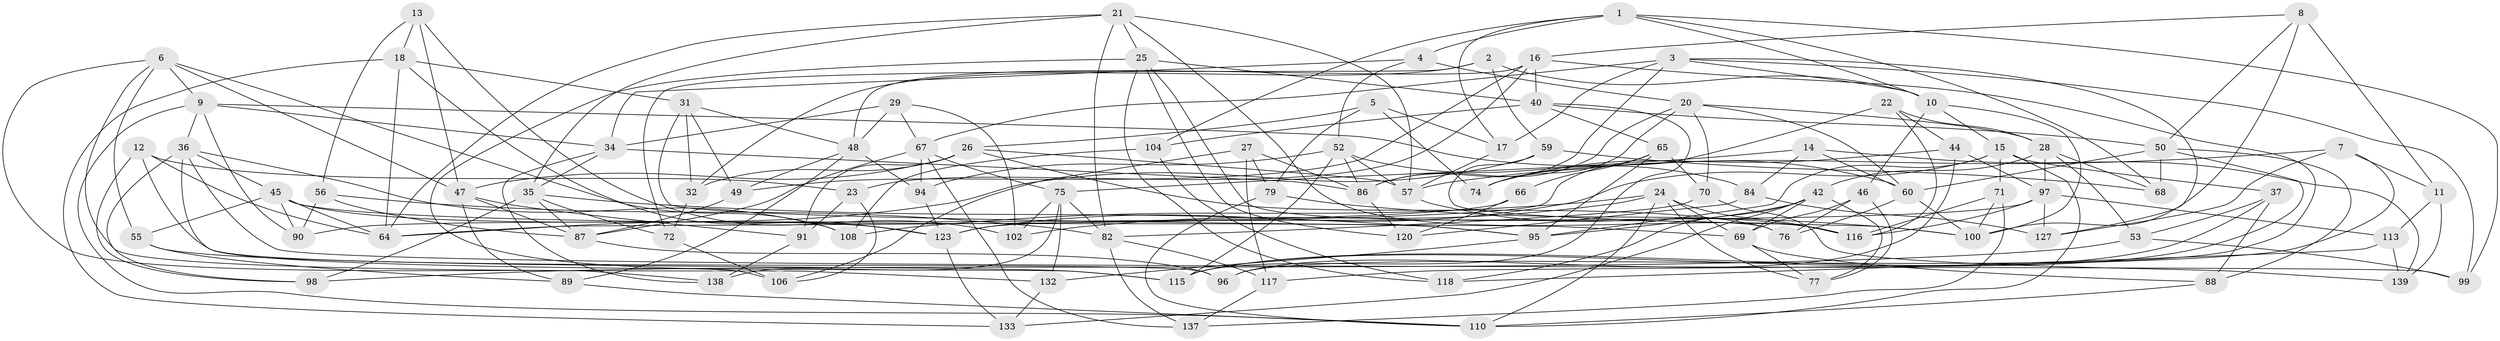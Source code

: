 // Generated by graph-tools (version 1.1) at 2025/24/03/03/25 07:24:23]
// undirected, 97 vertices, 234 edges
graph export_dot {
graph [start="1"]
  node [color=gray90,style=filled];
  1 [super="+125"];
  2;
  3 [super="+122"];
  4;
  5;
  6 [super="+33"];
  7;
  8;
  9 [super="+80"];
  10 [super="+105"];
  11;
  12;
  13;
  14;
  15 [super="+19"];
  16 [super="+51"];
  17;
  18 [super="+30"];
  20 [super="+73"];
  21 [super="+92"];
  22;
  23;
  24 [super="+43"];
  25 [super="+81"];
  26 [super="+41"];
  27;
  28 [super="+103"];
  29;
  31 [super="+38"];
  32;
  34 [super="+63"];
  35 [super="+58"];
  36 [super="+39"];
  37;
  40 [super="+135"];
  42 [super="+54"];
  44;
  45 [super="+119"];
  46;
  47 [super="+62"];
  48 [super="+83"];
  49;
  50 [super="+109"];
  52 [super="+101"];
  53;
  55;
  56;
  57 [super="+61"];
  59;
  60 [super="+78"];
  64 [super="+126"];
  65 [super="+134"];
  66;
  67 [super="+130"];
  68;
  69 [super="+93"];
  70;
  71;
  72;
  74;
  75 [super="+85"];
  76;
  77;
  79;
  82 [super="+114"];
  84;
  86 [super="+128"];
  87 [super="+107"];
  88;
  89;
  90;
  91;
  94;
  95 [super="+121"];
  96;
  97 [super="+112"];
  98;
  99;
  100 [super="+111"];
  102;
  104;
  106;
  108;
  110 [super="+136"];
  113;
  115 [super="+124"];
  116 [super="+131"];
  117;
  118;
  120;
  123 [super="+129"];
  127;
  132;
  133;
  137;
  138;
  139;
  1 -- 17;
  1 -- 4;
  1 -- 10;
  1 -- 104;
  1 -- 99;
  1 -- 68;
  2 -- 59;
  2 -- 72;
  2 -- 32;
  2 -- 10;
  3 -- 10;
  3 -- 67;
  3 -- 99;
  3 -- 17;
  3 -- 86;
  3 -- 127;
  4 -- 34;
  4 -- 20;
  4 -- 52;
  5 -- 79;
  5 -- 17;
  5 -- 74;
  5 -- 26;
  6 -- 55;
  6 -- 47;
  6 -- 132;
  6 -- 138;
  6 -- 108;
  6 -- 9;
  7 -- 127;
  7 -- 117;
  7 -- 11;
  7 -- 57;
  8 -- 100;
  8 -- 11;
  8 -- 16;
  8 -- 50;
  9 -- 90;
  9 -- 34;
  9 -- 110;
  9 -- 60;
  9 -- 36;
  10 -- 15;
  10 -- 46;
  10 -- 100;
  11 -- 113;
  11 -- 139;
  12 -- 98;
  12 -- 64;
  12 -- 23;
  12 -- 96;
  13 -- 18;
  13 -- 102;
  13 -- 56;
  13 -- 47;
  14 -- 84;
  14 -- 139;
  14 -- 60;
  14 -- 75;
  15 -- 110;
  15 -- 123;
  15 -- 37;
  15 -- 71;
  15 -- 95;
  16 -- 49;
  16 -- 96;
  16 -- 40;
  16 -- 23;
  16 -- 48;
  17 -- 57;
  18 -- 64;
  18 -- 133;
  18 -- 123;
  18 -- 31 [weight=2];
  20 -- 86;
  20 -- 74;
  20 -- 28;
  20 -- 70;
  20 -- 60;
  21 -- 116;
  21 -- 25;
  21 -- 64;
  21 -- 82;
  21 -- 35;
  21 -- 57;
  22 -- 44;
  22 -- 28;
  22 -- 116;
  22 -- 64;
  23 -- 91;
  23 -- 106;
  24 -- 110;
  24 -- 108;
  24 -- 116;
  24 -- 77;
  24 -- 69;
  24 -- 102;
  25 -- 106;
  25 -- 118;
  25 -- 120;
  25 -- 76;
  25 -- 40;
  26 -- 57;
  26 -- 32;
  26 -- 91;
  26 -- 76;
  26 -- 47;
  27 -- 79;
  27 -- 106;
  27 -- 117;
  27 -- 86;
  28 -- 53;
  28 -- 42;
  28 -- 68;
  28 -- 97;
  29 -- 67;
  29 -- 102;
  29 -- 48;
  29 -- 34;
  31 -- 32;
  31 -- 69;
  31 -- 49;
  31 -- 48;
  32 -- 72;
  34 -- 86;
  34 -- 138;
  34 -- 35;
  35 -- 72;
  35 -- 98;
  35 -- 87;
  35 -- 95;
  36 -- 99;
  36 -- 45;
  36 -- 108;
  36 -- 98;
  36 -- 115;
  37 -- 115;
  37 -- 88;
  37 -- 53;
  40 -- 104;
  40 -- 65;
  40 -- 115;
  40 -- 50;
  42 -- 95;
  42 -- 118;
  42 -- 77;
  42 -- 69;
  42 -- 133;
  44 -- 96;
  44 -- 97;
  44 -- 74;
  45 -- 55;
  45 -- 123;
  45 -- 64;
  45 -- 90;
  45 -- 95;
  46 -- 77;
  46 -- 69;
  46 -- 76;
  47 -- 89;
  47 -- 87;
  47 -- 91;
  48 -- 49;
  48 -- 89;
  48 -- 94;
  49 -- 87;
  50 -- 88;
  50 -- 115;
  50 -- 68;
  50 -- 60;
  52 -- 84;
  52 -- 115;
  52 -- 86;
  52 -- 57;
  52 -- 94;
  53 -- 99;
  53 -- 98;
  55 -- 89;
  55 -- 115;
  56 -- 90;
  56 -- 87;
  56 -- 82;
  57 -- 116;
  59 -- 100;
  59 -- 68;
  59 -- 64;
  60 -- 76;
  60 -- 100;
  65 -- 66 [weight=2];
  65 -- 70;
  65 -- 74;
  65 -- 95;
  66 -- 90;
  66 -- 120;
  67 -- 137;
  67 -- 75;
  67 -- 94;
  67 -- 87;
  69 -- 88;
  69 -- 77;
  70 -- 82;
  70 -- 139;
  71 -- 116;
  71 -- 100;
  71 -- 137;
  72 -- 106;
  75 -- 82;
  75 -- 102;
  75 -- 138;
  75 -- 132;
  79 -- 110;
  79 -- 100;
  82 -- 137;
  82 -- 117;
  84 -- 127;
  84 -- 120;
  86 -- 120;
  87 -- 96;
  88 -- 110;
  89 -- 110;
  91 -- 138;
  94 -- 123;
  95 -- 132;
  97 -- 116;
  97 -- 127;
  97 -- 113;
  97 -- 123;
  104 -- 108;
  104 -- 118;
  113 -- 139;
  113 -- 118;
  117 -- 137;
  123 -- 133;
  132 -- 133;
}
